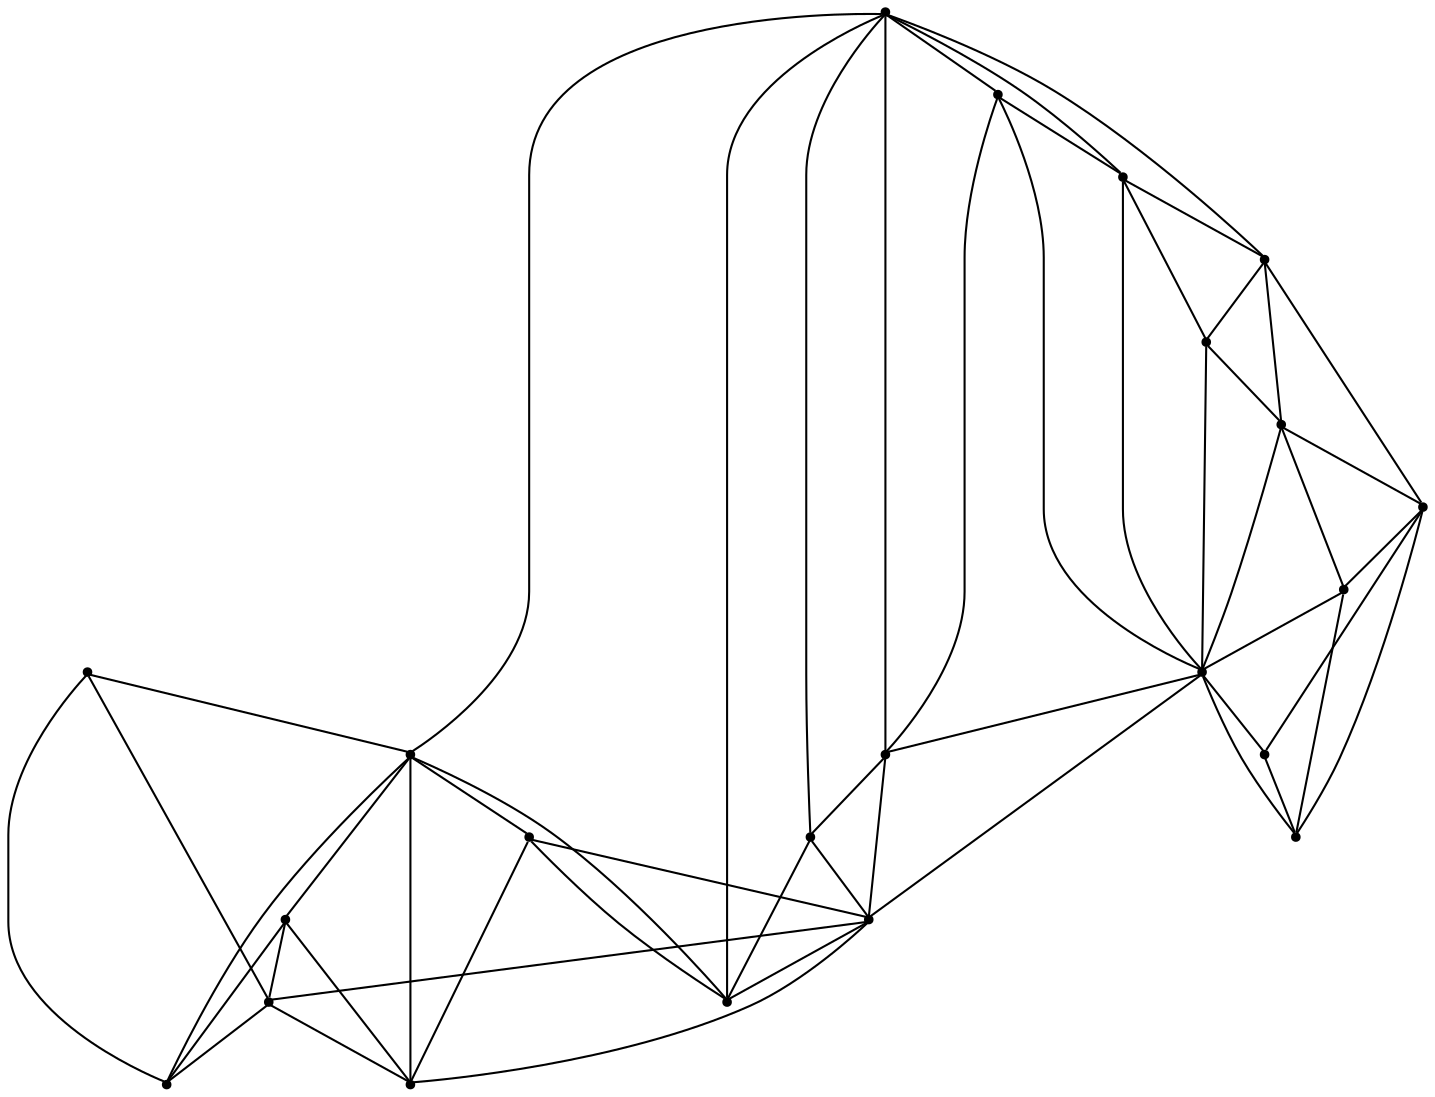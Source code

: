 graph {
  node [shape=point,comment="{\"directed\":false,\"doi\":\"10.1007/978-3-540-70904-6_12\",\"figure\":\"3 (2)\"}"]

  v0 [pos="1559.1650118095931,1653.7272857897206"]
  v1 [pos="1452.0826262718024,1568.6647501858793"]
  v2 [pos="1530.9722701671512,1745.164752729011"]
  v3 [pos="1519.9077171148256,1657.9772718024972"]
  v4 [pos="1445.0812908793605,1650.5397883328521"]
  v5 [pos="1483.9634992732558,1638.289746371182"]
  v6 [pos="1314.68203125,1705.6648023200755"]
  v7 [pos="1314.4319949127907,1657.9772718024972"]
  v8 [pos="1286.3017623546511,1732.2897679878001"]
  v9 [pos="1260.2343931686046,1667.5398277513902"]
  v10 [pos="1249.0448537427324,1641.4772756171944"]
  v11 [pos="1131.8980922965115,1707.5397260261302"]
  v12 [pos="1126.7720930232558,1648.039762901537"]
  v13 [pos="1203.473855377907,1708.7897705309315"]
  v14 [pos="1072.3869958212208,1741.414778160326"]
  v15 [pos="1063.885378815407,1556.4773010485096"]
  v16 [pos="986.3709983648256,1685.2897730740629"]
  v17 [pos="1038.1931277252907,1621.6647552721424"]
  v18 [pos="1066.8234011627908,1601.8522667162342"]
  v19 [pos="930.7356240915698,1728.6022908759837"]
  v20 [pos="1036.3178234011627,1681.6647616299713"]
  v21 [pos="974.4937636264535,1576.164762901537"]

  v0 -- v1 [id="-1",pos="1559.1650118095931,1653.7272857897206 1452.0826262718024,1568.6647501858793 1452.0826262718024,1568.6647501858793 1452.0826262718024,1568.6647501858793"]
  v19 -- v16 [id="-2",pos="930.7356240915698,1728.6022908759837 986.3709983648256,1685.2897730740629 986.3709983648256,1685.2897730740629 986.3709983648256,1685.2897730740629"]
  v19 -- v21 [id="-3",pos="930.7356240915698,1728.6022908759837 974.4937636264535,1576.164762901537 974.4937636264535,1576.164762901537 974.4937636264535,1576.164762901537"]
  v21 -- v15 [id="-4",pos="974.4937636264535,1576.164762901537 1063.885378815407,1556.4773010485096 1063.885378815407,1556.4773010485096 1063.885378815407,1556.4773010485096"]
  v21 -- v20 [id="-5",pos="974.4937636264535,1576.164762901537 1036.3178234011627,1681.6647616299713 1036.3178234011627,1681.6647616299713 1036.3178234011627,1681.6647616299713"]
  v16 -- v21 [id="-6",pos="986.3709983648256,1685.2897730740629 974.4937636264535,1576.164762901537 974.4937636264535,1576.164762901537 974.4937636264535,1576.164762901537"]
  v16 -- v20 [id="-7",pos="986.3709983648256,1685.2897730740629 1036.3178234011627,1681.6647616299713 1036.3178234011627,1681.6647616299713 1036.3178234011627,1681.6647616299713"]
  v17 -- v21 [id="-8",pos="1038.1931277252907,1621.6647552721424 974.4937636264535,1576.164762901537 974.4937636264535,1576.164762901537 974.4937636264535,1576.164762901537"]
  v20 -- v17 [id="-9",pos="1036.3178234011627,1681.6647616299713 1038.1931277252907,1621.6647552721424 1038.1931277252907,1621.6647552721424 1038.1931277252907,1621.6647552721424"]
  v20 -- v14 [id="-10",pos="1036.3178234011627,1681.6647616299713 1072.3869958212208,1741.414778160326 1072.3869958212208,1741.414778160326 1072.3869958212208,1741.414778160326"]
  v17 -- v15 [id="-11",pos="1038.1931277252907,1621.6647552721424 1063.885378815407,1556.4773010485096 1063.885378815407,1556.4773010485096 1063.885378815407,1556.4773010485096"]
  v18 -- v17 [id="-12",pos="1066.8234011627908,1601.8522667162342 1038.1931277252907,1621.6647552721424 1038.1931277252907,1621.6647552721424 1038.1931277252907,1621.6647552721424"]
  v15 -- v10 [id="-13",pos="1063.885378815407,1556.4773010485096 1249.0448537427324,1641.4772756171944 1249.0448537427324,1641.4772756171944 1249.0448537427324,1641.4772756171944"]
  v15 -- v18 [id="-14",pos="1063.885378815407,1556.4773010485096 1066.8234011627908,1601.8522667162342 1066.8234011627908,1601.8522667162342 1066.8234011627908,1601.8522667162342"]
  v14 -- v19 [id="-16",pos="1072.3869958212208,1741.414778160326 930.7356240915698,1728.6022908759837 930.7356240915698,1728.6022908759837 930.7356240915698,1728.6022908759837"]
  v18 -- v12 [id="-17",pos="1066.8234011627908,1601.8522667162342 1126.7720930232558,1648.039762901537 1126.7720930232558,1648.039762901537 1126.7720930232558,1648.039762901537"]
  v14 -- v17 [id="-18",pos="1072.3869958212208,1741.414778160326 1038.1931277252907,1621.6647552721424 1038.1931277252907,1621.6647552721424 1038.1931277252907,1621.6647552721424"]
  v14 -- v8 [id="-19",pos="1072.3869958212208,1741.414778160326 1286.3017623546511,1732.2897679878001 1286.3017623546511,1732.2897679878001 1286.3017623546511,1732.2897679878001"]
  v14 -- v13 [id="-20",pos="1072.3869958212208,1741.414778160326 1203.473855377907,1708.7897705309315 1203.473855377907,1708.7897705309315 1203.473855377907,1708.7897705309315"]
  v14 -- v16 [id="-22",pos="1072.3869958212208,1741.414778160326 986.3709983648256,1685.2897730740629 986.3709983648256,1685.2897730740629 986.3709983648256,1685.2897730740629"]
  v12 -- v15 [id="-23",pos="1126.7720930232558,1648.039762901537 1063.885378815407,1556.4773010485096 1063.885378815407,1556.4773010485096 1063.885378815407,1556.4773010485096"]
  v11 -- v14 [id="-24",pos="1131.8980922965115,1707.5397260261302 1072.3869958212208,1741.414778160326 1072.3869958212208,1741.414778160326 1072.3869958212208,1741.414778160326"]
  v11 -- v12 [id="-25",pos="1131.8980922965115,1707.5397260261302 1126.7720930232558,1648.039762901537 1126.7720930232558,1648.039762901537 1126.7720930232558,1648.039762901537"]
  v11 -- v13 [id="-26",pos="1131.8980922965115,1707.5397260261302 1203.473855377907,1708.7897705309315 1203.473855377907,1708.7897705309315 1203.473855377907,1708.7897705309315"]
  v13 -- v10 [id="-27",pos="1203.473855377907,1708.7897705309315 1249.0448537427324,1641.4772756171944 1249.0448537427324,1641.4772756171944 1249.0448537427324,1641.4772756171944"]
  v13 -- v9 [id="-28",pos="1203.473855377907,1708.7897705309315 1260.2343931686046,1667.5398277513902 1260.2343931686046,1667.5398277513902 1260.2343931686046,1667.5398277513902"]
  v13 -- v8 [id="-29",pos="1203.473855377907,1708.7897705309315 1286.3017623546511,1732.2897679878001 1286.3017623546511,1732.2897679878001 1286.3017623546511,1732.2897679878001"]
  v10 -- v12 [id="-30",pos="1249.0448537427324,1641.4772756171944 1126.7720930232558,1648.039762901537 1126.7720930232558,1648.039762901537 1126.7720930232558,1648.039762901537"]
  v10 -- v1 [id="-31",pos="1249.0448537427324,1641.4772756171944 1452.0826262718024,1568.6647501858793 1452.0826262718024,1568.6647501858793 1452.0826262718024,1568.6647501858793"]
  v10 -- v7 [id="-32",pos="1249.0448537427324,1641.4772756171944 1314.4319949127907,1657.9772718024972 1314.4319949127907,1657.9772718024972 1314.4319949127907,1657.9772718024972"]
  v10 -- v11 [id="-33",pos="1249.0448537427324,1641.4772756171944 1131.8980922965115,1707.5397260261302 1131.8980922965115,1707.5397260261302 1131.8980922965115,1707.5397260261302"]
  v10 -- v9 [id="-34",pos="1249.0448537427324,1641.4772756171944 1260.2343931686046,1667.5398277513902 1260.2343931686046,1667.5398277513902 1260.2343931686046,1667.5398277513902"]
  v9 -- v8 [id="-35",pos="1260.2343931686046,1667.5398277513902 1286.3017623546511,1732.2897679878001 1286.3017623546511,1732.2897679878001 1286.3017623546511,1732.2897679878001"]
  v9 -- v7 [id="-36",pos="1260.2343931686046,1667.5398277513902 1314.4319949127907,1657.9772718024972 1314.4319949127907,1657.9772718024972 1314.4319949127907,1657.9772718024972"]
  v8 -- v2 [id="-37",pos="1286.3017623546511,1732.2897679878001 1530.9722701671512,1745.164752729011 1530.9722701671512,1745.164752729011 1530.9722701671512,1745.164752729011"]
  v8 -- v7 [id="-39",pos="1286.3017623546511,1732.2897679878001 1314.4319949127907,1657.9772718024972 1314.4319949127907,1657.9772718024972 1314.4319949127907,1657.9772718024972"]
  v6 -- v8 [id="-40",pos="1314.68203125,1705.6648023200755 1286.3017623546511,1732.2897679878001 1286.3017623546511,1732.2897679878001 1286.3017623546511,1732.2897679878001"]
  v7 -- v6 [id="-41",pos="1314.4319949127907,1657.9772718024972 1314.68203125,1705.6648023200755 1314.68203125,1705.6648023200755 1314.68203125,1705.6648023200755"]
  v7 -- v1 [id="-42",pos="1314.4319949127907,1657.9772718024972 1452.0826262718024,1568.6647501858793 1452.0826262718024,1568.6647501858793 1452.0826262718024,1568.6647501858793"]
  v6 -- v4 [id="-43",pos="1314.68203125,1705.6648023200755 1445.0812908793605,1650.5397883328521 1445.0812908793605,1650.5397883328521 1445.0812908793605,1650.5397883328521"]
  v4 -- v1 [id="-44",pos="1445.0812908793605,1650.5397883328521 1452.0826262718024,1568.6647501858793 1452.0826262718024,1568.6647501858793 1452.0826262718024,1568.6647501858793"]
  v4 -- v5 [id="-45",pos="1445.0812908793605,1650.5397883328521 1483.9634992732558,1638.289746371182 1483.9634992732558,1638.289746371182 1483.9634992732558,1638.289746371182"]
  v1 -- v3 [id="-46",pos="1452.0826262718024,1568.6647501858793 1519.9077171148256,1657.9772718024972 1519.9077171148256,1657.9772718024972 1519.9077171148256,1657.9772718024972"]
  v1 -- v6 [id="-47",pos="1452.0826262718024,1568.6647501858793 1314.68203125,1705.6648023200755 1314.68203125,1705.6648023200755 1314.68203125,1705.6648023200755"]
  v1 -- v5 [id="-48",pos="1452.0826262718024,1568.6647501858793 1483.9634992732558,1638.289746371182 1483.9634992732558,1638.289746371182 1483.9634992732558,1638.289746371182"]
  v5 -- v2 [id="-49",pos="1483.9634992732558,1638.289746371182 1530.9722701671512,1745.164752729011 1530.9722701671512,1745.164752729011 1530.9722701671512,1745.164752729011"]
  v5 -- v3 [id="-50",pos="1483.9634992732558,1638.289746371182 1519.9077171148256,1657.9772718024972 1519.9077171148256,1657.9772718024972 1519.9077171148256,1657.9772718024972"]
  v3 -- v0 [id="-51",pos="1519.9077171148256,1657.9772718024972 1559.1650118095931,1653.7272857897206 1559.1650118095931,1653.7272857897206 1559.1650118095931,1653.7272857897206"]
  v2 -- v4 [id="-52",pos="1530.9722701671512,1745.164752729011 1445.0812908793605,1650.5397883328521 1445.0812908793605,1650.5397883328521 1445.0812908793605,1650.5397883328521"]
  v2 -- v3 [id="-53",pos="1530.9722701671512,1745.164752729011 1519.9077171148256,1657.9772718024972 1519.9077171148256,1657.9772718024972 1519.9077171148256,1657.9772718024972"]
  v0 -- v2 [id="-54",pos="1559.1650118095931,1653.7272857897206 1530.9722701671512,1745.164752729011 1530.9722701671512,1745.164752729011 1530.9722701671512,1745.164752729011"]
  v14 -- v18 [id="-15",pos="1072.3869958212208,1741.414778160326 1066.8234011627908,1601.8522667162342 1066.8234011627908,1601.8522667162342 1066.8234011627908,1601.8522667162342"]
  v14 -- v12 [id="-21",pos="1072.3869958212208,1741.414778160326 1126.7720930232558,1648.039762901537 1126.7720930232558,1648.039762901537 1126.7720930232558,1648.039762901537"]
  v8 -- v4 [id="-38",pos="1286.3017623546511,1732.2897679878001 1445.0812908793605,1650.5397883328521 1445.0812908793605,1650.5397883328521 1445.0812908793605,1650.5397883328521"]
}